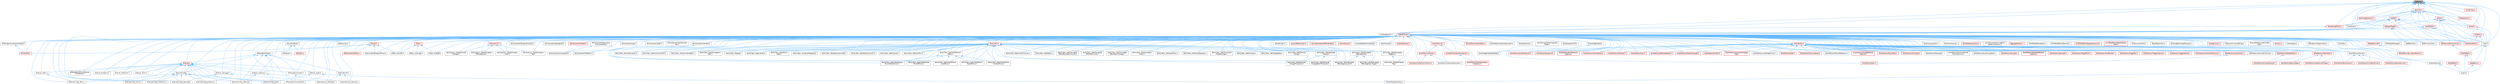 digraph "IntPoint.h"
{
 // INTERACTIVE_SVG=YES
 // LATEX_PDF_SIZE
  bgcolor="transparent";
  edge [fontname=Helvetica,fontsize=10,labelfontname=Helvetica,labelfontsize=10];
  node [fontname=Helvetica,fontsize=10,shape=box,height=0.2,width=0.4];
  Node1 [id="Node000001",label="IntPoint.h",height=0.2,width=0.4,color="gray40", fillcolor="grey60", style="filled", fontcolor="black",tooltip=" "];
  Node1 -> Node2 [id="edge1_Node000001_Node000002",dir="back",color="steelblue1",style="solid",tooltip=" "];
  Node2 [id="Node000002",label="ClearQuad.h",height=0.2,width=0.4,color="grey40", fillcolor="white", style="filled",URL="$dc/d90/ClearQuad_8h.html",tooltip=" "];
  Node1 -> Node3 [id="edge2_Node000001_Node000003",dir="back",color="steelblue1",style="solid",tooltip=" "];
  Node3 [id="Node000003",label="Core.h",height=0.2,width=0.4,color="grey40", fillcolor="white", style="filled",URL="$d6/dd7/Core_8h.html",tooltip=" "];
  Node3 -> Node4 [id="edge3_Node000003_Node000004",dir="back",color="steelblue1",style="solid",tooltip=" "];
  Node4 [id="Node000004",label="CoreUObject.h",height=0.2,width=0.4,color="red", fillcolor="#FFF0F0", style="filled",URL="$d0/ded/CoreUObject_8h.html",tooltip=" "];
  Node4 -> Node5 [id="edge4_Node000004_Node000005",dir="back",color="steelblue1",style="solid",tooltip=" "];
  Node5 [id="Node000005",label="Engine.h",height=0.2,width=0.4,color="grey40", fillcolor="white", style="filled",URL="$d1/d34/Public_2Engine_8h.html",tooltip=" "];
  Node4 -> Node7 [id="edge5_Node000004_Node000007",dir="back",color="steelblue1",style="solid",tooltip=" "];
  Node7 [id="Node000007",label="SlateBasics.h",height=0.2,width=0.4,color="red", fillcolor="#FFF0F0", style="filled",URL="$da/d2f/SlateBasics_8h.html",tooltip=" "];
  Node7 -> Node5 [id="edge6_Node000007_Node000005",dir="back",color="steelblue1",style="solid",tooltip=" "];
  Node3 -> Node5 [id="edge7_Node000003_Node000005",dir="back",color="steelblue1",style="solid",tooltip=" "];
  Node3 -> Node7 [id="edge8_Node000003_Node000007",dir="back",color="steelblue1",style="solid",tooltip=" "];
  Node1 -> Node12 [id="edge9_Node000001_Node000012",dir="back",color="steelblue1",style="solid",tooltip=" "];
  Node12 [id="Node000012",label="CoreMinimal.h",height=0.2,width=0.4,color="red", fillcolor="#FFF0F0", style="filled",URL="$d7/d67/CoreMinimal_8h.html",tooltip=" "];
  Node12 -> Node13 [id="edge10_Node000012_Node000013",dir="back",color="steelblue1",style="solid",tooltip=" "];
  Node13 [id="Node000013",label="AIAsyncTaskBlueprintProxy.h",height=0.2,width=0.4,color="grey40", fillcolor="white", style="filled",URL="$db/d07/AIAsyncTaskBlueprintProxy_8h.html",tooltip=" "];
  Node12 -> Node14 [id="edge11_Node000012_Node000014",dir="back",color="steelblue1",style="solid",tooltip=" "];
  Node14 [id="Node000014",label="AIBlueprintHelperLibrary.h",height=0.2,width=0.4,color="grey40", fillcolor="white", style="filled",URL="$dc/d00/AIBlueprintHelperLibrary_8h.html",tooltip=" "];
  Node12 -> Node15 [id="edge12_Node000012_Node000015",dir="back",color="steelblue1",style="solid",tooltip=" "];
  Node15 [id="Node000015",label="AIConfig.h",height=0.2,width=0.4,color="grey40", fillcolor="white", style="filled",URL="$da/da3/AIConfig_8h.html",tooltip=" "];
  Node12 -> Node16 [id="edge13_Node000012_Node000016",dir="back",color="steelblue1",style="solid",tooltip=" "];
  Node16 [id="Node000016",label="AIController.h",height=0.2,width=0.4,color="red", fillcolor="#FFF0F0", style="filled",URL="$d7/dd8/AIController_8h.html",tooltip=" "];
  Node12 -> Node19 [id="edge14_Node000012_Node000019",dir="back",color="steelblue1",style="solid",tooltip=" "];
  Node19 [id="Node000019",label="AIDataProvider.h",height=0.2,width=0.4,color="red", fillcolor="#FFF0F0", style="filled",URL="$dd/d5b/AIDataProvider_8h.html",tooltip=" "];
  Node19 -> Node20 [id="edge15_Node000019_Node000020",dir="back",color="steelblue1",style="solid",tooltip=" "];
  Node20 [id="Node000020",label="AIDataProvider_QueryParams.h",height=0.2,width=0.4,color="red", fillcolor="#FFF0F0", style="filled",URL="$d3/dd9/AIDataProvider__QueryParams_8h.html",tooltip=" "];
  Node12 -> Node20 [id="edge16_Node000012_Node000020",dir="back",color="steelblue1",style="solid",tooltip=" "];
  Node12 -> Node30 [id="edge17_Node000012_Node000030",dir="back",color="steelblue1",style="solid",tooltip=" "];
  Node30 [id="Node000030",label="AIHotSpotManager.h",height=0.2,width=0.4,color="grey40", fillcolor="white", style="filled",URL="$da/d1d/AIHotSpotManager_8h.html",tooltip=" "];
  Node12 -> Node31 [id="edge18_Node000012_Node000031",dir="back",color="steelblue1",style="solid",tooltip=" "];
  Node31 [id="Node000031",label="AIModule.h",height=0.2,width=0.4,color="grey40", fillcolor="white", style="filled",URL="$d9/df1/AIModule_8h.html",tooltip=" "];
  Node12 -> Node32 [id="edge19_Node000012_Node000032",dir="back",color="steelblue1",style="solid",tooltip=" "];
  Node32 [id="Node000032",label="AIPerceptionComponent.h",height=0.2,width=0.4,color="grey40", fillcolor="white", style="filled",URL="$d6/d0a/AIPerceptionComponent_8h.html",tooltip=" "];
  Node12 -> Node33 [id="edge20_Node000012_Node000033",dir="back",color="steelblue1",style="solid",tooltip=" "];
  Node33 [id="Node000033",label="AIPerceptionListenerInterface.h",height=0.2,width=0.4,color="grey40", fillcolor="white", style="filled",URL="$d4/dd7/AIPerceptionListenerInterface_8h.html",tooltip=" "];
  Node33 -> Node16 [id="edge21_Node000033_Node000016",dir="back",color="steelblue1",style="solid",tooltip=" "];
  Node12 -> Node34 [id="edge22_Node000012_Node000034",dir="back",color="steelblue1",style="solid",tooltip=" "];
  Node34 [id="Node000034",label="AIPerceptionStimuliSource\lComponent.h",height=0.2,width=0.4,color="grey40", fillcolor="white", style="filled",URL="$df/da3/AIPerceptionStimuliSourceComponent_8h.html",tooltip=" "];
  Node12 -> Node35 [id="edge23_Node000012_Node000035",dir="back",color="steelblue1",style="solid",tooltip=" "];
  Node35 [id="Node000035",label="AIPerceptionSystem.h",height=0.2,width=0.4,color="grey40", fillcolor="white", style="filled",URL="$d0/d08/AIPerceptionSystem_8h.html",tooltip=" "];
  Node35 -> Node32 [id="edge24_Node000035_Node000032",dir="back",color="steelblue1",style="solid",tooltip=" "];
  Node12 -> Node36 [id="edge25_Node000012_Node000036",dir="back",color="steelblue1",style="solid",tooltip=" "];
  Node36 [id="Node000036",label="AIPerceptionTypes.h",height=0.2,width=0.4,color="grey40", fillcolor="white", style="filled",URL="$de/d00/AIPerceptionTypes_8h.html",tooltip=" "];
  Node36 -> Node32 [id="edge26_Node000036_Node000032",dir="back",color="steelblue1",style="solid",tooltip=" "];
  Node36 -> Node35 [id="edge27_Node000036_Node000035",dir="back",color="steelblue1",style="solid",tooltip=" "];
  Node36 -> Node37 [id="edge28_Node000036_Node000037",dir="back",color="steelblue1",style="solid",tooltip=" "];
  Node37 [id="Node000037",label="AISense.h",height=0.2,width=0.4,color="red", fillcolor="#FFF0F0", style="filled",URL="$d3/dbd/AISense_8h.html",tooltip=" "];
  Node37 -> Node32 [id="edge29_Node000037_Node000032",dir="back",color="steelblue1",style="solid",tooltip=" "];
  Node37 -> Node34 [id="edge30_Node000037_Node000034",dir="back",color="steelblue1",style="solid",tooltip=" "];
  Node37 -> Node35 [id="edge31_Node000037_Node000035",dir="back",color="steelblue1",style="solid",tooltip=" "];
  Node37 -> Node38 [id="edge32_Node000037_Node000038",dir="back",color="steelblue1",style="solid",tooltip=" "];
  Node38 [id="Node000038",label="AISenseConfig.h",height=0.2,width=0.4,color="grey40", fillcolor="white", style="filled",URL="$d4/d73/AISenseConfig_8h.html",tooltip=" "];
  Node38 -> Node39 [id="edge33_Node000038_Node000039",dir="back",color="steelblue1",style="solid",tooltip=" "];
  Node39 [id="Node000039",label="AISenseConfig_Blueprint.h",height=0.2,width=0.4,color="grey40", fillcolor="white", style="filled",URL="$d7/ddf/AISenseConfig__Blueprint_8h.html",tooltip=" "];
  Node38 -> Node40 [id="edge34_Node000038_Node000040",dir="back",color="steelblue1",style="solid",tooltip=" "];
  Node40 [id="Node000040",label="AISenseConfig_Damage.h",height=0.2,width=0.4,color="grey40", fillcolor="white", style="filled",URL="$d4/d13/AISenseConfig__Damage_8h.html",tooltip=" "];
  Node38 -> Node41 [id="edge35_Node000038_Node000041",dir="back",color="steelblue1",style="solid",tooltip=" "];
  Node41 [id="Node000041",label="AISenseConfig_Hearing.h",height=0.2,width=0.4,color="grey40", fillcolor="white", style="filled",URL="$df/d81/AISenseConfig__Hearing_8h.html",tooltip=" "];
  Node38 -> Node42 [id="edge36_Node000038_Node000042",dir="back",color="steelblue1",style="solid",tooltip=" "];
  Node42 [id="Node000042",label="AISenseConfig_Prediction.h",height=0.2,width=0.4,color="grey40", fillcolor="white", style="filled",URL="$d2/d6e/AISenseConfig__Prediction_8h.html",tooltip=" "];
  Node38 -> Node43 [id="edge37_Node000038_Node000043",dir="back",color="steelblue1",style="solid",tooltip=" "];
  Node43 [id="Node000043",label="AISenseConfig_Sight.h",height=0.2,width=0.4,color="grey40", fillcolor="white", style="filled",URL="$d7/d17/AISenseConfig__Sight_8h.html",tooltip=" "];
  Node38 -> Node44 [id="edge38_Node000038_Node000044",dir="back",color="steelblue1",style="solid",tooltip=" "];
  Node44 [id="Node000044",label="AISenseConfig_Team.h",height=0.2,width=0.4,color="grey40", fillcolor="white", style="filled",URL="$dc/daf/AISenseConfig__Team_8h.html",tooltip=" "];
  Node38 -> Node45 [id="edge39_Node000038_Node000045",dir="back",color="steelblue1",style="solid",tooltip=" "];
  Node45 [id="Node000045",label="AISenseConfig_Touch.h",height=0.2,width=0.4,color="grey40", fillcolor="white", style="filled",URL="$df/d3a/AISenseConfig__Touch_8h.html",tooltip=" "];
  Node37 -> Node39 [id="edge40_Node000037_Node000039",dir="back",color="steelblue1",style="solid",tooltip=" "];
  Node37 -> Node40 [id="edge41_Node000037_Node000040",dir="back",color="steelblue1",style="solid",tooltip=" "];
  Node37 -> Node41 [id="edge42_Node000037_Node000041",dir="back",color="steelblue1",style="solid",tooltip=" "];
  Node37 -> Node42 [id="edge43_Node000037_Node000042",dir="back",color="steelblue1",style="solid",tooltip=" "];
  Node37 -> Node43 [id="edge44_Node000037_Node000043",dir="back",color="steelblue1",style="solid",tooltip=" "];
  Node37 -> Node44 [id="edge45_Node000037_Node000044",dir="back",color="steelblue1",style="solid",tooltip=" "];
  Node37 -> Node45 [id="edge46_Node000037_Node000045",dir="back",color="steelblue1",style="solid",tooltip=" "];
  Node37 -> Node46 [id="edge47_Node000037_Node000046",dir="back",color="steelblue1",style="solid",tooltip=" "];
  Node46 [id="Node000046",label="AISense_Blueprint.h",height=0.2,width=0.4,color="grey40", fillcolor="white", style="filled",URL="$d6/d30/AISense__Blueprint_8h.html",tooltip=" "];
  Node37 -> Node47 [id="edge48_Node000037_Node000047",dir="back",color="steelblue1",style="solid",tooltip=" "];
  Node47 [id="Node000047",label="AISense_Damage.h",height=0.2,width=0.4,color="grey40", fillcolor="white", style="filled",URL="$dd/d37/AISense__Damage_8h.html",tooltip=" "];
  Node47 -> Node40 [id="edge49_Node000047_Node000040",dir="back",color="steelblue1",style="solid",tooltip=" "];
  Node47 -> Node48 [id="edge50_Node000047_Node000048",dir="back",color="steelblue1",style="solid",tooltip=" "];
  Node48 [id="Node000048",label="AISenseEvent_Damage.h",height=0.2,width=0.4,color="grey40", fillcolor="white", style="filled",URL="$db/d23/AISenseEvent__Damage_8h.html",tooltip=" "];
  Node37 -> Node49 [id="edge51_Node000037_Node000049",dir="back",color="steelblue1",style="solid",tooltip=" "];
  Node49 [id="Node000049",label="AISense_Hearing.h",height=0.2,width=0.4,color="grey40", fillcolor="white", style="filled",URL="$dc/d03/AISense__Hearing_8h.html",tooltip=" "];
  Node49 -> Node41 [id="edge52_Node000049_Node000041",dir="back",color="steelblue1",style="solid",tooltip=" "];
  Node49 -> Node50 [id="edge53_Node000049_Node000050",dir="back",color="steelblue1",style="solid",tooltip=" "];
  Node50 [id="Node000050",label="AISenseEvent_Hearing.h",height=0.2,width=0.4,color="grey40", fillcolor="white", style="filled",URL="$df/d3a/AISenseEvent__Hearing_8h.html",tooltip=" "];
  Node37 -> Node51 [id="edge54_Node000037_Node000051",dir="back",color="steelblue1",style="solid",tooltip=" "];
  Node51 [id="Node000051",label="AISense_Prediction.h",height=0.2,width=0.4,color="grey40", fillcolor="white", style="filled",URL="$d4/de0/AISense__Prediction_8h.html",tooltip=" "];
  Node37 -> Node52 [id="edge55_Node000037_Node000052",dir="back",color="steelblue1",style="solid",tooltip=" "];
  Node52 [id="Node000052",label="AISense_Sight.h",height=0.2,width=0.4,color="grey40", fillcolor="white", style="filled",URL="$d7/d6f/AISense__Sight_8h.html",tooltip=" "];
  Node52 -> Node43 [id="edge56_Node000052_Node000043",dir="back",color="steelblue1",style="solid",tooltip=" "];
  Node52 -> Node53 [id="edge57_Node000052_Node000053",dir="back",color="steelblue1",style="solid",tooltip=" "];
  Node53 [id="Node000053",label="AISightTargetInterface.h",height=0.2,width=0.4,color="grey40", fillcolor="white", style="filled",URL="$d0/dd7/AISightTargetInterface_8h.html",tooltip=" "];
  Node37 -> Node54 [id="edge58_Node000037_Node000054",dir="back",color="steelblue1",style="solid",tooltip=" "];
  Node54 [id="Node000054",label="AISense_Team.h",height=0.2,width=0.4,color="grey40", fillcolor="white", style="filled",URL="$d7/d7a/AISense__Team_8h.html",tooltip=" "];
  Node54 -> Node44 [id="edge59_Node000054_Node000044",dir="back",color="steelblue1",style="solid",tooltip=" "];
  Node37 -> Node55 [id="edge60_Node000037_Node000055",dir="back",color="steelblue1",style="solid",tooltip=" "];
  Node55 [id="Node000055",label="AISense_Touch.h",height=0.2,width=0.4,color="grey40", fillcolor="white", style="filled",URL="$d6/db4/AISense__Touch_8h.html",tooltip=" "];
  Node36 -> Node38 [id="edge61_Node000036_Node000038",dir="back",color="steelblue1",style="solid",tooltip=" "];
  Node36 -> Node41 [id="edge62_Node000036_Node000041",dir="back",color="steelblue1",style="solid",tooltip=" "];
  Node36 -> Node43 [id="edge63_Node000036_Node000043",dir="back",color="steelblue1",style="solid",tooltip=" "];
  Node36 -> Node56 [id="edge64_Node000036_Node000056",dir="back",color="steelblue1",style="solid",tooltip=" "];
  Node56 [id="Node000056",label="AISenseEvent.h",height=0.2,width=0.4,color="grey40", fillcolor="white", style="filled",URL="$de/d44/AISenseEvent_8h.html",tooltip=" "];
  Node56 -> Node48 [id="edge65_Node000056_Node000048",dir="back",color="steelblue1",style="solid",tooltip=" "];
  Node56 -> Node50 [id="edge66_Node000056_Node000050",dir="back",color="steelblue1",style="solid",tooltip=" "];
  Node12 -> Node57 [id="edge67_Node000012_Node000057",dir="back",color="steelblue1",style="solid",tooltip=" "];
  Node57 [id="Node000057",label="AIResourceInterface.h",height=0.2,width=0.4,color="red", fillcolor="#FFF0F0", style="filled",URL="$dd/d0d/AIResourceInterface_8h.html",tooltip=" "];
  Node12 -> Node114 [id="edge68_Node000012_Node000114",dir="back",color="steelblue1",style="solid",tooltip=" "];
  Node114 [id="Node000114",label="AIResources.h",height=0.2,width=0.4,color="grey40", fillcolor="white", style="filled",URL="$d9/db0/AIResources_8h.html",tooltip=" "];
  Node12 -> Node37 [id="edge69_Node000012_Node000037",dir="back",color="steelblue1",style="solid",tooltip=" "];
  Node12 -> Node38 [id="edge70_Node000012_Node000038",dir="back",color="steelblue1",style="solid",tooltip=" "];
  Node12 -> Node39 [id="edge71_Node000012_Node000039",dir="back",color="steelblue1",style="solid",tooltip=" "];
  Node12 -> Node40 [id="edge72_Node000012_Node000040",dir="back",color="steelblue1",style="solid",tooltip=" "];
  Node12 -> Node41 [id="edge73_Node000012_Node000041",dir="back",color="steelblue1",style="solid",tooltip=" "];
  Node12 -> Node42 [id="edge74_Node000012_Node000042",dir="back",color="steelblue1",style="solid",tooltip=" "];
  Node12 -> Node43 [id="edge75_Node000012_Node000043",dir="back",color="steelblue1",style="solid",tooltip=" "];
  Node12 -> Node44 [id="edge76_Node000012_Node000044",dir="back",color="steelblue1",style="solid",tooltip=" "];
  Node12 -> Node45 [id="edge77_Node000012_Node000045",dir="back",color="steelblue1",style="solid",tooltip=" "];
  Node12 -> Node56 [id="edge78_Node000012_Node000056",dir="back",color="steelblue1",style="solid",tooltip=" "];
  Node12 -> Node48 [id="edge79_Node000012_Node000048",dir="back",color="steelblue1",style="solid",tooltip=" "];
  Node12 -> Node50 [id="edge80_Node000012_Node000050",dir="back",color="steelblue1",style="solid",tooltip=" "];
  Node12 -> Node46 [id="edge81_Node000012_Node000046",dir="back",color="steelblue1",style="solid",tooltip=" "];
  Node12 -> Node47 [id="edge82_Node000012_Node000047",dir="back",color="steelblue1",style="solid",tooltip=" "];
  Node12 -> Node49 [id="edge83_Node000012_Node000049",dir="back",color="steelblue1",style="solid",tooltip=" "];
  Node12 -> Node51 [id="edge84_Node000012_Node000051",dir="back",color="steelblue1",style="solid",tooltip=" "];
  Node12 -> Node52 [id="edge85_Node000012_Node000052",dir="back",color="steelblue1",style="solid",tooltip=" "];
  Node12 -> Node54 [id="edge86_Node000012_Node000054",dir="back",color="steelblue1",style="solid",tooltip=" "];
  Node12 -> Node55 [id="edge87_Node000012_Node000055",dir="back",color="steelblue1",style="solid",tooltip=" "];
  Node12 -> Node53 [id="edge88_Node000012_Node000053",dir="back",color="steelblue1",style="solid",tooltip=" "];
  Node12 -> Node115 [id="edge89_Node000012_Node000115",dir="back",color="steelblue1",style="solid",tooltip=" "];
  Node115 [id="Node000115",label="AISystem.h",height=0.2,width=0.4,color="red", fillcolor="#FFF0F0", style="filled",URL="$d0/d71/AISystem_8h.html",tooltip=" "];
  Node12 -> Node120 [id="edge90_Node000012_Node000120",dir="back",color="steelblue1",style="solid",tooltip=" "];
  Node120 [id="Node000120",label="AISystemBase.h",height=0.2,width=0.4,color="grey40", fillcolor="white", style="filled",URL="$d5/d44/AISystemBase_8h.html",tooltip=" "];
  Node120 -> Node31 [id="edge91_Node000120_Node000031",dir="back",color="steelblue1",style="solid",tooltip=" "];
  Node120 -> Node115 [id="edge92_Node000120_Node000115",dir="back",color="steelblue1",style="solid",tooltip=" "];
  Node12 -> Node121 [id="edge93_Node000012_Node000121",dir="back",color="steelblue1",style="solid",tooltip=" "];
  Node121 [id="Node000121",label="AITask.h",height=0.2,width=0.4,color="red", fillcolor="#FFF0F0", style="filled",URL="$d6/de2/AITask_8h.html",tooltip=" "];
  Node121 -> Node122 [id="edge94_Node000121_Node000122",dir="back",color="steelblue1",style="solid",tooltip=" "];
  Node122 [id="Node000122",label="AITask_LockLogic.h",height=0.2,width=0.4,color="grey40", fillcolor="white", style="filled",URL="$d8/d28/AITask__LockLogic_8h.html",tooltip=" "];
  Node121 -> Node111 [id="edge95_Node000121_Node000111",dir="back",color="steelblue1",style="solid",tooltip=" "];
  Node111 [id="Node000111",label="AITask_MoveTo.h",height=0.2,width=0.4,color="grey40", fillcolor="white", style="filled",URL="$d4/dc4/AITask__MoveTo_8h.html",tooltip=" "];
  Node121 -> Node123 [id="edge96_Node000121_Node000123",dir="back",color="steelblue1",style="solid",tooltip=" "];
  Node123 [id="Node000123",label="AITask_RunEQS.h",height=0.2,width=0.4,color="grey40", fillcolor="white", style="filled",URL="$d9/d9f/AITask__RunEQS_8h.html",tooltip=" "];
  Node12 -> Node122 [id="edge97_Node000012_Node000122",dir="back",color="steelblue1",style="solid",tooltip=" "];
  Node12 -> Node111 [id="edge98_Node000012_Node000111",dir="back",color="steelblue1",style="solid",tooltip=" "];
  Node12 -> Node123 [id="edge99_Node000012_Node000123",dir="back",color="steelblue1",style="solid",tooltip=" "];
  Node12 -> Node124 [id="edge100_Node000012_Node000124",dir="back",color="steelblue1",style="solid",tooltip=" "];
  Node124 [id="Node000124",label="AITypes.h",height=0.2,width=0.4,color="red", fillcolor="#FFF0F0", style="filled",URL="$dd/d64/AITypes_8h.html",tooltip=" "];
  Node124 -> Node13 [id="edge101_Node000124_Node000013",dir="back",color="steelblue1",style="solid",tooltip=" "];
  Node124 -> Node16 [id="edge102_Node000124_Node000016",dir="back",color="steelblue1",style="solid",tooltip=" "];
  Node124 -> Node36 [id="edge103_Node000124_Node000036",dir="back",color="steelblue1",style="solid",tooltip=" "];
  Node124 -> Node57 [id="edge104_Node000124_Node000057",dir="back",color="steelblue1",style="solid",tooltip=" "];
  Node124 -> Node111 [id="edge105_Node000124_Node000111",dir="back",color="steelblue1",style="solid",tooltip=" "];
  Node12 -> Node129 [id="edge106_Node000012_Node000129",dir="back",color="steelblue1",style="solid",tooltip=" "];
  Node129 [id="Node000129",label="AbilityAsync.h",height=0.2,width=0.4,color="red", fillcolor="#FFF0F0", style="filled",URL="$d8/dce/AbilityAsync_8h.html",tooltip=" "];
  Node129 -> Node130 [id="edge107_Node000129_Node000130",dir="back",color="steelblue1",style="solid",tooltip=" "];
  Node130 [id="Node000130",label="AbilityAsync_WaitAttribute\lChanged.h",height=0.2,width=0.4,color="grey40", fillcolor="white", style="filled",URL="$d8/d81/AbilityAsync__WaitAttributeChanged_8h.html",tooltip=" "];
  Node129 -> Node131 [id="edge108_Node000129_Node000131",dir="back",color="steelblue1",style="solid",tooltip=" "];
  Node131 [id="Node000131",label="AbilityAsync_WaitGameplay\lEffectApplied.h",height=0.2,width=0.4,color="grey40", fillcolor="white", style="filled",URL="$dd/d1a/AbilityAsync__WaitGameplayEffectApplied_8h.html",tooltip=" "];
  Node129 -> Node132 [id="edge109_Node000129_Node000132",dir="back",color="steelblue1",style="solid",tooltip=" "];
  Node132 [id="Node000132",label="AbilityAsync_WaitGameplay\lEvent.h",height=0.2,width=0.4,color="grey40", fillcolor="white", style="filled",URL="$d4/d2d/AbilityAsync__WaitGameplayEvent_8h.html",tooltip=" "];
  Node129 -> Node133 [id="edge110_Node000129_Node000133",dir="back",color="steelblue1",style="solid",tooltip=" "];
  Node133 [id="Node000133",label="AbilityAsync_WaitGameplay\lTag.h",height=0.2,width=0.4,color="grey40", fillcolor="white", style="filled",URL="$d8/dc5/AbilityAsync__WaitGameplayTag_8h.html",tooltip=" "];
  Node12 -> Node130 [id="edge111_Node000012_Node000130",dir="back",color="steelblue1",style="solid",tooltip=" "];
  Node12 -> Node131 [id="edge112_Node000012_Node000131",dir="back",color="steelblue1",style="solid",tooltip=" "];
  Node12 -> Node132 [id="edge113_Node000012_Node000132",dir="back",color="steelblue1",style="solid",tooltip=" "];
  Node12 -> Node133 [id="edge114_Node000012_Node000133",dir="back",color="steelblue1",style="solid",tooltip=" "];
  Node12 -> Node136 [id="edge115_Node000012_Node000136",dir="back",color="steelblue1",style="solid",tooltip=" "];
  Node136 [id="Node000136",label="AbilitySystemBlueprintLibrary.h",height=0.2,width=0.4,color="grey40", fillcolor="white", style="filled",URL="$d5/dd6/AbilitySystemBlueprintLibrary_8h.html",tooltip=" "];
  Node12 -> Node137 [id="edge116_Node000012_Node000137",dir="back",color="steelblue1",style="solid",tooltip=" "];
  Node137 [id="Node000137",label="AbilitySystemComponent.h",height=0.2,width=0.4,color="grey40", fillcolor="white", style="filled",URL="$d0/da3/AbilitySystemComponent_8h.html",tooltip=" "];
  Node12 -> Node138 [id="edge117_Node000012_Node000138",dir="back",color="steelblue1",style="solid",tooltip=" "];
  Node138 [id="Node000138",label="AbilitySystemDebugHUD.h",height=0.2,width=0.4,color="grey40", fillcolor="white", style="filled",URL="$dc/d84/AbilitySystemDebugHUD_8h.html",tooltip=" "];
  Node12 -> Node139 [id="edge118_Node000012_Node000139",dir="back",color="steelblue1",style="solid",tooltip=" "];
  Node139 [id="Node000139",label="AbilitySystemGlobals.h",height=0.2,width=0.4,color="red", fillcolor="#FFF0F0", style="filled",URL="$dc/d82/AbilitySystemGlobals_8h.html",tooltip=" "];
  Node12 -> Node141 [id="edge119_Node000012_Node000141",dir="back",color="steelblue1",style="solid",tooltip=" "];
  Node141 [id="Node000141",label="AbilitySystemInterface.h",height=0.2,width=0.4,color="grey40", fillcolor="white", style="filled",URL="$d8/d76/AbilitySystemInterface_8h.html",tooltip=" "];
  Node141 -> Node142 [id="edge120_Node000141_Node000142",dir="back",color="steelblue1",style="solid",tooltip=" "];
  Node142 [id="Node000142",label="AbilitySystemTestPawn.h",height=0.2,width=0.4,color="grey40", fillcolor="white", style="filled",URL="$d9/d5f/AbilitySystemTestPawn_8h.html",tooltip=" "];
  Node12 -> Node143 [id="edge121_Node000012_Node000143",dir="back",color="steelblue1",style="solid",tooltip=" "];
  Node143 [id="Node000143",label="AbilitySystemLog.h",height=0.2,width=0.4,color="grey40", fillcolor="white", style="filled",URL="$d9/d0f/AbilitySystemLog_8h.html",tooltip=" "];
  Node12 -> Node144 [id="edge122_Node000012_Node000144",dir="back",color="steelblue1",style="solid",tooltip=" "];
  Node144 [id="Node000144",label="AbilitySystemReplication\lProxyInterface.h",height=0.2,width=0.4,color="grey40", fillcolor="white", style="filled",URL="$d9/d17/AbilitySystemReplicationProxyInterface_8h.html",tooltip=" "];
  Node144 -> Node137 [id="edge123_Node000144_Node000137",dir="back",color="steelblue1",style="solid",tooltip=" "];
  Node12 -> Node145 [id="edge124_Node000012_Node000145",dir="back",color="steelblue1",style="solid",tooltip=" "];
  Node145 [id="Node000145",label="AbilitySystemStats.h",height=0.2,width=0.4,color="grey40", fillcolor="white", style="filled",URL="$d2/d42/AbilitySystemStats_8h.html",tooltip=" "];
  Node12 -> Node146 [id="edge125_Node000012_Node000146",dir="back",color="steelblue1",style="solid",tooltip=" "];
  Node146 [id="Node000146",label="AbilitySystemTestAttribute\lSet.h",height=0.2,width=0.4,color="grey40", fillcolor="white", style="filled",URL="$df/d1f/AbilitySystemTestAttributeSet_8h.html",tooltip=" "];
  Node12 -> Node142 [id="edge126_Node000012_Node000142",dir="back",color="steelblue1",style="solid",tooltip=" "];
  Node12 -> Node147 [id="edge127_Node000012_Node000147",dir="back",color="steelblue1",style="solid",tooltip=" "];
  Node147 [id="Node000147",label="AbilityTask.h",height=0.2,width=0.4,color="red", fillcolor="#FFF0F0", style="filled",URL="$d2/d8e/AbilityTask_8h.html",tooltip=" "];
  Node147 -> Node148 [id="edge128_Node000147_Node000148",dir="back",color="steelblue1",style="solid",tooltip=" "];
  Node148 [id="Node000148",label="AbilityTask_ApplyRootMotion\lConstantForce.h",height=0.2,width=0.4,color="grey40", fillcolor="white", style="filled",URL="$d0/de8/AbilityTask__ApplyRootMotionConstantForce_8h.html",tooltip=" "];
  Node147 -> Node149 [id="edge129_Node000147_Node000149",dir="back",color="steelblue1",style="solid",tooltip=" "];
  Node149 [id="Node000149",label="AbilityTask_ApplyRootMotion\lJumpForce.h",height=0.2,width=0.4,color="grey40", fillcolor="white", style="filled",URL="$d7/db6/AbilityTask__ApplyRootMotionJumpForce_8h.html",tooltip=" "];
  Node147 -> Node150 [id="edge130_Node000147_Node000150",dir="back",color="steelblue1",style="solid",tooltip=" "];
  Node150 [id="Node000150",label="AbilityTask_ApplyRootMotion\lMoveToActorForce.h",height=0.2,width=0.4,color="grey40", fillcolor="white", style="filled",URL="$d5/de3/AbilityTask__ApplyRootMotionMoveToActorForce_8h.html",tooltip=" "];
  Node147 -> Node151 [id="edge131_Node000147_Node000151",dir="back",color="steelblue1",style="solid",tooltip=" "];
  Node151 [id="Node000151",label="AbilityTask_ApplyRootMotion\lMoveToForce.h",height=0.2,width=0.4,color="grey40", fillcolor="white", style="filled",URL="$d3/dc3/AbilityTask__ApplyRootMotionMoveToForce_8h.html",tooltip=" "];
  Node147 -> Node152 [id="edge132_Node000147_Node000152",dir="back",color="steelblue1",style="solid",tooltip=" "];
  Node152 [id="Node000152",label="AbilityTask_ApplyRootMotion\lRadialForce.h",height=0.2,width=0.4,color="grey40", fillcolor="white", style="filled",URL="$da/d06/AbilityTask__ApplyRootMotionRadialForce_8h.html",tooltip=" "];
  Node147 -> Node153 [id="edge133_Node000147_Node000153",dir="back",color="steelblue1",style="solid",tooltip=" "];
  Node153 [id="Node000153",label="AbilityTask_ApplyRootMotion\l_Base.h",height=0.2,width=0.4,color="grey40", fillcolor="white", style="filled",URL="$d8/d7d/AbilityTask__ApplyRootMotion__Base_8h.html",tooltip=" "];
  Node153 -> Node148 [id="edge134_Node000153_Node000148",dir="back",color="steelblue1",style="solid",tooltip=" "];
  Node153 -> Node149 [id="edge135_Node000153_Node000149",dir="back",color="steelblue1",style="solid",tooltip=" "];
  Node153 -> Node150 [id="edge136_Node000153_Node000150",dir="back",color="steelblue1",style="solid",tooltip=" "];
  Node153 -> Node151 [id="edge137_Node000153_Node000151",dir="back",color="steelblue1",style="solid",tooltip=" "];
  Node153 -> Node152 [id="edge138_Node000153_Node000152",dir="back",color="steelblue1",style="solid",tooltip=" "];
  Node147 -> Node154 [id="edge139_Node000147_Node000154",dir="back",color="steelblue1",style="solid",tooltip=" "];
  Node154 [id="Node000154",label="AbilityTask_MoveToLocation.h",height=0.2,width=0.4,color="grey40", fillcolor="white", style="filled",URL="$da/d8d/AbilityTask__MoveToLocation_8h.html",tooltip=" "];
  Node147 -> Node155 [id="edge140_Node000147_Node000155",dir="back",color="steelblue1",style="solid",tooltip=" "];
  Node155 [id="Node000155",label="AbilityTask_NetworkSyncPoint.h",height=0.2,width=0.4,color="grey40", fillcolor="white", style="filled",URL="$dc/d62/AbilityTask__NetworkSyncPoint_8h.html",tooltip=" "];
  Node147 -> Node156 [id="edge141_Node000147_Node000156",dir="back",color="steelblue1",style="solid",tooltip=" "];
  Node156 [id="Node000156",label="AbilityTask_PlayAnimAndWait.h",height=0.2,width=0.4,color="grey40", fillcolor="white", style="filled",URL="$d4/d50/AbilityTask__PlayAnimAndWait_8h.html",tooltip=" "];
  Node147 -> Node157 [id="edge142_Node000147_Node000157",dir="back",color="steelblue1",style="solid",tooltip=" "];
  Node157 [id="Node000157",label="AbilityTask_PlayMontageAnd\lWait.h",height=0.2,width=0.4,color="grey40", fillcolor="white", style="filled",URL="$de/d05/AbilityTask__PlayMontageAndWait_8h.html",tooltip=" "];
  Node147 -> Node158 [id="edge143_Node000147_Node000158",dir="back",color="steelblue1",style="solid",tooltip=" "];
  Node158 [id="Node000158",label="AbilityTask_Repeat.h",height=0.2,width=0.4,color="grey40", fillcolor="white", style="filled",URL="$da/d7d/AbilityTask__Repeat_8h.html",tooltip=" "];
  Node147 -> Node159 [id="edge144_Node000147_Node000159",dir="back",color="steelblue1",style="solid",tooltip=" "];
  Node159 [id="Node000159",label="AbilityTask_SpawnActor.h",height=0.2,width=0.4,color="grey40", fillcolor="white", style="filled",URL="$dc/d97/AbilityTask__SpawnActor_8h.html",tooltip=" "];
  Node147 -> Node160 [id="edge145_Node000147_Node000160",dir="back",color="steelblue1",style="solid",tooltip=" "];
  Node160 [id="Node000160",label="AbilityTask_StartAbility\lState.h",height=0.2,width=0.4,color="grey40", fillcolor="white", style="filled",URL="$db/d91/AbilityTask__StartAbilityState_8h.html",tooltip=" "];
  Node147 -> Node161 [id="edge146_Node000147_Node000161",dir="back",color="steelblue1",style="solid",tooltip=" "];
  Node161 [id="Node000161",label="AbilityTask_VisualizeTargeting.h",height=0.2,width=0.4,color="grey40", fillcolor="white", style="filled",URL="$df/dbd/AbilityTask__VisualizeTargeting_8h.html",tooltip=" "];
  Node147 -> Node162 [id="edge147_Node000147_Node000162",dir="back",color="steelblue1",style="solid",tooltip=" "];
  Node162 [id="Node000162",label="AbilityTask_WaitAbilityActivate.h",height=0.2,width=0.4,color="grey40", fillcolor="white", style="filled",URL="$db/da3/AbilityTask__WaitAbilityActivate_8h.html",tooltip=" "];
  Node147 -> Node163 [id="edge148_Node000147_Node000163",dir="back",color="steelblue1",style="solid",tooltip=" "];
  Node163 [id="Node000163",label="AbilityTask_WaitAbilityCommit.h",height=0.2,width=0.4,color="grey40", fillcolor="white", style="filled",URL="$de/de8/AbilityTask__WaitAbilityCommit_8h.html",tooltip=" "];
  Node147 -> Node164 [id="edge149_Node000147_Node000164",dir="back",color="steelblue1",style="solid",tooltip=" "];
  Node164 [id="Node000164",label="AbilityTask_WaitAttribute\lChange.h",height=0.2,width=0.4,color="grey40", fillcolor="white", style="filled",URL="$dd/d60/AbilityTask__WaitAttributeChange_8h.html",tooltip=" "];
  Node164 -> Node165 [id="edge150_Node000164_Node000165",dir="back",color="steelblue1",style="solid",tooltip=" "];
  Node165 [id="Node000165",label="AbilityTask_WaitAttribute\lChangeRatioThreshold.h",height=0.2,width=0.4,color="grey40", fillcolor="white", style="filled",URL="$de/d5e/AbilityTask__WaitAttributeChangeRatioThreshold_8h.html",tooltip=" "];
  Node164 -> Node166 [id="edge151_Node000164_Node000166",dir="back",color="steelblue1",style="solid",tooltip=" "];
  Node166 [id="Node000166",label="AbilityTask_WaitAttribute\lChangeThreshold.h",height=0.2,width=0.4,color="grey40", fillcolor="white", style="filled",URL="$db/d3e/AbilityTask__WaitAttributeChangeThreshold_8h.html",tooltip=" "];
  Node147 -> Node165 [id="edge152_Node000147_Node000165",dir="back",color="steelblue1",style="solid",tooltip=" "];
  Node147 -> Node166 [id="edge153_Node000147_Node000166",dir="back",color="steelblue1",style="solid",tooltip=" "];
  Node147 -> Node167 [id="edge154_Node000147_Node000167",dir="back",color="steelblue1",style="solid",tooltip=" "];
  Node167 [id="Node000167",label="AbilityTask_WaitCancel.h",height=0.2,width=0.4,color="grey40", fillcolor="white", style="filled",URL="$dc/d16/AbilityTask__WaitCancel_8h.html",tooltip=" "];
  Node147 -> Node168 [id="edge155_Node000147_Node000168",dir="back",color="steelblue1",style="solid",tooltip=" "];
  Node168 [id="Node000168",label="AbilityTask_WaitConfirm.h",height=0.2,width=0.4,color="grey40", fillcolor="white", style="filled",URL="$d3/d4f/AbilityTask__WaitConfirm_8h.html",tooltip=" "];
  Node147 -> Node169 [id="edge156_Node000147_Node000169",dir="back",color="steelblue1",style="solid",tooltip=" "];
  Node169 [id="Node000169",label="AbilityTask_WaitConfirmCancel.h",height=0.2,width=0.4,color="grey40", fillcolor="white", style="filled",URL="$de/d88/AbilityTask__WaitConfirmCancel_8h.html",tooltip=" "];
  Node147 -> Node170 [id="edge157_Node000147_Node000170",dir="back",color="steelblue1",style="solid",tooltip=" "];
  Node170 [id="Node000170",label="AbilityTask_WaitDelay.h",height=0.2,width=0.4,color="grey40", fillcolor="white", style="filled",URL="$dc/d63/AbilityTask__WaitDelay_8h.html",tooltip=" "];
  Node147 -> Node171 [id="edge158_Node000147_Node000171",dir="back",color="steelblue1",style="solid",tooltip=" "];
  Node171 [id="Node000171",label="AbilityTask_WaitGameplay\lEffectApplied.h",height=0.2,width=0.4,color="grey40", fillcolor="white", style="filled",URL="$d8/dfe/AbilityTask__WaitGameplayEffectApplied_8h.html",tooltip=" "];
  Node171 -> Node172 [id="edge159_Node000171_Node000172",dir="back",color="steelblue1",style="solid",tooltip=" "];
  Node172 [id="Node000172",label="AbilityTask_WaitGameplay\lEffectApplied_Self.h",height=0.2,width=0.4,color="grey40", fillcolor="white", style="filled",URL="$d0/d01/AbilityTask__WaitGameplayEffectApplied__Self_8h.html",tooltip=" "];
  Node171 -> Node173 [id="edge160_Node000171_Node000173",dir="back",color="steelblue1",style="solid",tooltip=" "];
  Node173 [id="Node000173",label="AbilityTask_WaitGameplay\lEffectApplied_Target.h",height=0.2,width=0.4,color="grey40", fillcolor="white", style="filled",URL="$db/dc4/AbilityTask__WaitGameplayEffectApplied__Target_8h.html",tooltip=" "];
  Node147 -> Node174 [id="edge161_Node000147_Node000174",dir="back",color="steelblue1",style="solid",tooltip=" "];
  Node174 [id="Node000174",label="AbilityTask_WaitGameplay\lEffectBlockedImmunity.h",height=0.2,width=0.4,color="grey40", fillcolor="white", style="filled",URL="$d4/d24/AbilityTask__WaitGameplayEffectBlockedImmunity_8h.html",tooltip=" "];
  Node147 -> Node175 [id="edge162_Node000147_Node000175",dir="back",color="steelblue1",style="solid",tooltip=" "];
  Node175 [id="Node000175",label="AbilityTask_WaitGameplay\lEffectRemoved.h",height=0.2,width=0.4,color="grey40", fillcolor="white", style="filled",URL="$d1/da9/AbilityTask__WaitGameplayEffectRemoved_8h.html",tooltip=" "];
  Node147 -> Node176 [id="edge163_Node000147_Node000176",dir="back",color="steelblue1",style="solid",tooltip=" "];
  Node176 [id="Node000176",label="AbilityTask_WaitGameplay\lEffectStackChange.h",height=0.2,width=0.4,color="grey40", fillcolor="white", style="filled",URL="$de/db3/AbilityTask__WaitGameplayEffectStackChange_8h.html",tooltip=" "];
  Node147 -> Node177 [id="edge164_Node000147_Node000177",dir="back",color="steelblue1",style="solid",tooltip=" "];
  Node177 [id="Node000177",label="AbilityTask_WaitGameplay\lEvent.h",height=0.2,width=0.4,color="grey40", fillcolor="white", style="filled",URL="$dc/db8/AbilityTask__WaitGameplayEvent_8h.html",tooltip=" "];
  Node147 -> Node178 [id="edge165_Node000147_Node000178",dir="back",color="steelblue1",style="solid",tooltip=" "];
  Node178 [id="Node000178",label="AbilityTask_WaitGameplay\lTagBase.h",height=0.2,width=0.4,color="grey40", fillcolor="white", style="filled",URL="$d8/dd0/AbilityTask__WaitGameplayTagBase_8h.html",tooltip=" "];
  Node178 -> Node179 [id="edge166_Node000178_Node000179",dir="back",color="steelblue1",style="solid",tooltip=" "];
  Node179 [id="Node000179",label="AbilityTask_WaitGameplay\lTag.h",height=0.2,width=0.4,color="grey40", fillcolor="white", style="filled",URL="$d3/d4f/AbilityTask__WaitGameplayTag_8h.html",tooltip=" "];
  Node147 -> Node182 [id="edge167_Node000147_Node000182",dir="back",color="steelblue1",style="solid",tooltip=" "];
  Node182 [id="Node000182",label="AbilityTask_WaitInputPress.h",height=0.2,width=0.4,color="grey40", fillcolor="white", style="filled",URL="$d6/d00/AbilityTask__WaitInputPress_8h.html",tooltip=" "];
  Node147 -> Node183 [id="edge168_Node000147_Node000183",dir="back",color="steelblue1",style="solid",tooltip=" "];
  Node183 [id="Node000183",label="AbilityTask_WaitInputRelease.h",height=0.2,width=0.4,color="grey40", fillcolor="white", style="filled",URL="$d1/d89/AbilityTask__WaitInputRelease_8h.html",tooltip=" "];
  Node147 -> Node184 [id="edge169_Node000147_Node000184",dir="back",color="steelblue1",style="solid",tooltip=" "];
  Node184 [id="Node000184",label="AbilityTask_WaitMovement\lModeChange.h",height=0.2,width=0.4,color="grey40", fillcolor="white", style="filled",URL="$d9/df7/AbilityTask__WaitMovementModeChange_8h.html",tooltip=" "];
  Node147 -> Node185 [id="edge170_Node000147_Node000185",dir="back",color="steelblue1",style="solid",tooltip=" "];
  Node185 [id="Node000185",label="AbilityTask_WaitOverlap.h",height=0.2,width=0.4,color="grey40", fillcolor="white", style="filled",URL="$d9/dab/AbilityTask__WaitOverlap_8h.html",tooltip=" "];
  Node147 -> Node186 [id="edge171_Node000147_Node000186",dir="back",color="steelblue1",style="solid",tooltip=" "];
  Node186 [id="Node000186",label="AbilityTask_WaitTargetData.h",height=0.2,width=0.4,color="grey40", fillcolor="white", style="filled",URL="$d2/d40/AbilityTask__WaitTargetData_8h.html",tooltip=" "];
  Node147 -> Node187 [id="edge172_Node000147_Node000187",dir="back",color="steelblue1",style="solid",tooltip=" "];
  Node187 [id="Node000187",label="AbilityTask_WaitVelocity\lChange.h",height=0.2,width=0.4,color="grey40", fillcolor="white", style="filled",URL="$da/d38/AbilityTask__WaitVelocityChange_8h.html",tooltip=" "];
  Node12 -> Node148 [id="edge173_Node000012_Node000148",dir="back",color="steelblue1",style="solid",tooltip=" "];
  Node12 -> Node149 [id="edge174_Node000012_Node000149",dir="back",color="steelblue1",style="solid",tooltip=" "];
  Node12 -> Node150 [id="edge175_Node000012_Node000150",dir="back",color="steelblue1",style="solid",tooltip=" "];
  Node12 -> Node151 [id="edge176_Node000012_Node000151",dir="back",color="steelblue1",style="solid",tooltip=" "];
  Node12 -> Node152 [id="edge177_Node000012_Node000152",dir="back",color="steelblue1",style="solid",tooltip=" "];
  Node12 -> Node153 [id="edge178_Node000012_Node000153",dir="back",color="steelblue1",style="solid",tooltip=" "];
  Node12 -> Node154 [id="edge179_Node000012_Node000154",dir="back",color="steelblue1",style="solid",tooltip=" "];
  Node12 -> Node155 [id="edge180_Node000012_Node000155",dir="back",color="steelblue1",style="solid",tooltip=" "];
  Node12 -> Node156 [id="edge181_Node000012_Node000156",dir="back",color="steelblue1",style="solid",tooltip=" "];
  Node12 -> Node157 [id="edge182_Node000012_Node000157",dir="back",color="steelblue1",style="solid",tooltip=" "];
  Node12 -> Node158 [id="edge183_Node000012_Node000158",dir="back",color="steelblue1",style="solid",tooltip=" "];
  Node12 -> Node159 [id="edge184_Node000012_Node000159",dir="back",color="steelblue1",style="solid",tooltip=" "];
  Node12 -> Node160 [id="edge185_Node000012_Node000160",dir="back",color="steelblue1",style="solid",tooltip=" "];
  Node12 -> Node161 [id="edge186_Node000012_Node000161",dir="back",color="steelblue1",style="solid",tooltip=" "];
  Node12 -> Node162 [id="edge187_Node000012_Node000162",dir="back",color="steelblue1",style="solid",tooltip=" "];
  Node12 -> Node163 [id="edge188_Node000012_Node000163",dir="back",color="steelblue1",style="solid",tooltip=" "];
  Node12 -> Node164 [id="edge189_Node000012_Node000164",dir="back",color="steelblue1",style="solid",tooltip=" "];
  Node12 -> Node165 [id="edge190_Node000012_Node000165",dir="back",color="steelblue1",style="solid",tooltip=" "];
  Node12 -> Node166 [id="edge191_Node000012_Node000166",dir="back",color="steelblue1",style="solid",tooltip=" "];
  Node12 -> Node167 [id="edge192_Node000012_Node000167",dir="back",color="steelblue1",style="solid",tooltip=" "];
  Node12 -> Node168 [id="edge193_Node000012_Node000168",dir="back",color="steelblue1",style="solid",tooltip=" "];
  Node12 -> Node169 [id="edge194_Node000012_Node000169",dir="back",color="steelblue1",style="solid",tooltip=" "];
  Node12 -> Node170 [id="edge195_Node000012_Node000170",dir="back",color="steelblue1",style="solid",tooltip=" "];
  Node12 -> Node171 [id="edge196_Node000012_Node000171",dir="back",color="steelblue1",style="solid",tooltip=" "];
  Node12 -> Node172 [id="edge197_Node000012_Node000172",dir="back",color="steelblue1",style="solid",tooltip=" "];
  Node12 -> Node173 [id="edge198_Node000012_Node000173",dir="back",color="steelblue1",style="solid",tooltip=" "];
  Node12 -> Node174 [id="edge199_Node000012_Node000174",dir="back",color="steelblue1",style="solid",tooltip=" "];
  Node12 -> Node175 [id="edge200_Node000012_Node000175",dir="back",color="steelblue1",style="solid",tooltip=" "];
  Node12 -> Node176 [id="edge201_Node000012_Node000176",dir="back",color="steelblue1",style="solid",tooltip=" "];
  Node12 -> Node177 [id="edge202_Node000012_Node000177",dir="back",color="steelblue1",style="solid",tooltip=" "];
  Node12 -> Node179 [id="edge203_Node000012_Node000179",dir="back",color="steelblue1",style="solid",tooltip=" "];
  Node12 -> Node178 [id="edge204_Node000012_Node000178",dir="back",color="steelblue1",style="solid",tooltip=" "];
  Node12 -> Node182 [id="edge205_Node000012_Node000182",dir="back",color="steelblue1",style="solid",tooltip=" "];
  Node12 -> Node183 [id="edge206_Node000012_Node000183",dir="back",color="steelblue1",style="solid",tooltip=" "];
  Node12 -> Node184 [id="edge207_Node000012_Node000184",dir="back",color="steelblue1",style="solid",tooltip=" "];
  Node12 -> Node185 [id="edge208_Node000012_Node000185",dir="back",color="steelblue1",style="solid",tooltip=" "];
  Node12 -> Node186 [id="edge209_Node000012_Node000186",dir="back",color="steelblue1",style="solid",tooltip=" "];
  Node12 -> Node187 [id="edge210_Node000012_Node000187",dir="back",color="steelblue1",style="solid",tooltip=" "];
  Node12 -> Node188 [id="edge211_Node000012_Node000188",dir="back",color="steelblue1",style="solid",tooltip=" "];
  Node188 [id="Node000188",label="AboutScreen.h",height=0.2,width=0.4,color="grey40", fillcolor="white", style="filled",URL="$d0/d33/AboutScreen_8h.html",tooltip=" "];
  Node12 -> Node189 [id="edge212_Node000012_Node000189",dir="back",color="steelblue1",style="solid",tooltip=" "];
  Node189 [id="Node000189",label="AcquiredResources.h",height=0.2,width=0.4,color="red", fillcolor="#FFF0F0", style="filled",URL="$d2/dbe/AcquiredResources_8h.html",tooltip=" "];
  Node12 -> Node191 [id="edge213_Node000012_Node000191",dir="back",color="steelblue1",style="solid",tooltip=" "];
  Node191 [id="Node000191",label="ActiveGameplayEffectIterator.h",height=0.2,width=0.4,color="red", fillcolor="#FFF0F0", style="filled",URL="$d5/d9f/ActiveGameplayEffectIterator_8h.html",tooltip=" "];
  Node12 -> Node213 [id="edge214_Node000012_Node000213",dir="back",color="steelblue1",style="solid",tooltip=" "];
  Node213 [id="Node000213",label="ActiveSound.h",height=0.2,width=0.4,color="red", fillcolor="#FFF0F0", style="filled",URL="$dc/d95/ActiveSound_8h.html",tooltip=" "];
  Node12 -> Node219 [id="edge215_Node000012_Node000219",dir="back",color="steelblue1",style="solid",tooltip=" "];
  Node219 [id="Node000219",label="ActiveStateMachineScope.h",height=0.2,width=0.4,color="grey40", fillcolor="white", style="filled",URL="$db/d6d/ActiveStateMachineScope_8h.html",tooltip=" "];
  Node12 -> Node220 [id="edge216_Node000012_Node000220",dir="back",color="steelblue1",style="solid",tooltip=" "];
  Node220 [id="Node000220",label="ActorChannel.h",height=0.2,width=0.4,color="grey40", fillcolor="white", style="filled",URL="$d5/de0/ActorChannel_8h.html",tooltip=" "];
  Node12 -> Node221 [id="edge217_Node000012_Node000221",dir="back",color="steelblue1",style="solid",tooltip=" "];
  Node221 [id="Node000221",label="ActorDataLayer.h",height=0.2,width=0.4,color="red", fillcolor="#FFF0F0", style="filled",URL="$d1/d31/ActorDataLayer_8h.html",tooltip=" "];
  Node12 -> Node239 [id="edge218_Node000012_Node000239",dir="back",color="steelblue1",style="solid",tooltip=" "];
  Node239 [id="Node000239",label="ActorDescContainer.h",height=0.2,width=0.4,color="red", fillcolor="#FFF0F0", style="filled",URL="$de/df0/ActorDescContainer_8h.html",tooltip=" "];
  Node239 -> Node240 [id="edge219_Node000239_Node000240",dir="back",color="steelblue1",style="solid",tooltip=" "];
  Node240 [id="Node000240",label="ActorDescContainerCollection.h",height=0.2,width=0.4,color="red", fillcolor="#FFF0F0", style="filled",URL="$dc/df2/ActorDescContainerCollection_8h.html",tooltip=" "];
  Node239 -> Node251 [id="edge220_Node000239_Node000251",dir="back",color="steelblue1",style="solid",tooltip=" "];
  Node251 [id="Node000251",label="ActorDescContainerSubsystem.h",height=0.2,width=0.4,color="grey40", fillcolor="white", style="filled",URL="$d1/d29/ActorDescContainerSubsystem_8h.html",tooltip=" "];
  Node12 -> Node240 [id="edge221_Node000012_Node000240",dir="back",color="steelblue1",style="solid",tooltip=" "];
  Node12 -> Node253 [id="edge222_Node000012_Node000253",dir="back",color="steelblue1",style="solid",tooltip=" "];
  Node253 [id="Node000253",label="ActorDescContainerInstance.h",height=0.2,width=0.4,color="red", fillcolor="#FFF0F0", style="filled",URL="$d0/dd1/ActorDescContainerInstance_8h.html",tooltip=" "];
  Node253 -> Node254 [id="edge223_Node000253_Node000254",dir="back",color="steelblue1",style="solid",tooltip=" "];
  Node254 [id="Node000254",label="ActorDescContainerInstance\lCollection.h",height=0.2,width=0.4,color="red", fillcolor="#FFF0F0", style="filled",URL="$df/d80/ActorDescContainerInstanceCollection_8h.html",tooltip=" "];
  Node12 -> Node254 [id="edge224_Node000012_Node000254",dir="back",color="steelblue1",style="solid",tooltip=" "];
  Node12 -> Node251 [id="edge225_Node000012_Node000251",dir="back",color="steelblue1",style="solid",tooltip=" "];
  Node12 -> Node258 [id="edge226_Node000012_Node000258",dir="back",color="steelblue1",style="solid",tooltip=" "];
  Node258 [id="Node000258",label="ActorDescList.h",height=0.2,width=0.4,color="red", fillcolor="#FFF0F0", style="filled",URL="$d7/da2/ActorDescList_8h.html",tooltip=" "];
  Node258 -> Node239 [id="edge227_Node000258_Node000239",dir="back",color="steelblue1",style="solid",tooltip=" "];
  Node258 -> Node253 [id="edge228_Node000258_Node000253",dir="back",color="steelblue1",style="solid",tooltip=" "];
  Node12 -> Node260 [id="edge229_Node000012_Node000260",dir="back",color="steelblue1",style="solid",tooltip=" "];
  Node260 [id="Node000260",label="ActorDragDropGraphEdOp.h",height=0.2,width=0.4,color="grey40", fillcolor="white", style="filled",URL="$d0/d9b/ActorDragDropGraphEdOp_8h.html",tooltip=" "];
  Node12 -> Node261 [id="edge230_Node000012_Node000261",dir="back",color="steelblue1",style="solid",tooltip=" "];
  Node261 [id="Node000261",label="ActorDragDropOp.h",height=0.2,width=0.4,color="grey40", fillcolor="white", style="filled",URL="$dd/d1a/ActorDragDropOp_8h.html",tooltip=" "];
  Node261 -> Node260 [id="edge231_Node000261_Node000260",dir="back",color="steelblue1",style="solid",tooltip=" "];
  Node12 -> Node262 [id="edge232_Node000012_Node000262",dir="back",color="steelblue1",style="solid",tooltip=" "];
  Node262 [id="Node000262",label="ActorEditorContextState.h",height=0.2,width=0.4,color="red", fillcolor="#FFF0F0", style="filled",URL="$d4/d47/ActorEditorContextState_8h.html",tooltip=" "];
  Node12 -> Node264 [id="edge233_Node000012_Node000264",dir="back",color="steelblue1",style="solid",tooltip=" "];
  Node264 [id="Node000264",label="ActorEditorContextSubsystem.h",height=0.2,width=0.4,color="grey40", fillcolor="white", style="filled",URL="$da/d7e/ActorEditorContextSubsystem_8h.html",tooltip=" "];
  Node12 -> Node265 [id="edge234_Node000012_Node000265",dir="back",color="steelblue1",style="solid",tooltip=" "];
  Node265 [id="Node000265",label="ActorEditorUtils.h",height=0.2,width=0.4,color="grey40", fillcolor="white", style="filled",URL="$de/dd6/ActorEditorUtils_8h.html",tooltip=" "];
  Node12 -> Node266 [id="edge235_Node000012_Node000266",dir="back",color="steelblue1",style="solid",tooltip=" "];
  Node266 [id="Node000266",label="ActorElementEditorCopyAnd\lPaste.h",height=0.2,width=0.4,color="grey40", fillcolor="white", style="filled",URL="$d8/dc2/ActorElementEditorCopyAndPaste_8h.html",tooltip=" "];
  Node12 -> Node267 [id="edge236_Node000012_Node000267",dir="back",color="steelblue1",style="solid",tooltip=" "];
  Node267 [id="Node000267",label="ActorExporterT3D.h",height=0.2,width=0.4,color="grey40", fillcolor="white", style="filled",URL="$d8/dbf/ActorExporterT3D_8h.html",tooltip=" "];
  Node12 -> Node268 [id="edge237_Node000012_Node000268",dir="back",color="steelblue1",style="solid",tooltip=" "];
  Node268 [id="Node000268",label="ActorFactory.h",height=0.2,width=0.4,color="red", fillcolor="#FFF0F0", style="filled",URL="$d7/dae/ActorFactory_8h.html",tooltip=" "];
  Node268 -> Node269 [id="edge238_Node000268_Node000269",dir="back",color="steelblue1",style="solid",tooltip=" "];
  Node269 [id="Node000269",label="ActorFactoryAmbientSound.h",height=0.2,width=0.4,color="red", fillcolor="#FFF0F0", style="filled",URL="$dc/d73/ActorFactoryAmbientSound_8h.html",tooltip=" "];
  Node268 -> Node270 [id="edge239_Node000268_Node000270",dir="back",color="steelblue1",style="solid",tooltip=" "];
  Node270 [id="Node000270",label="ActorFactoryBlueprint.h",height=0.2,width=0.4,color="red", fillcolor="#FFF0F0", style="filled",URL="$d8/df5/ActorFactoryBlueprint_8h.html",tooltip=" "];
  Node268 -> Node271 [id="edge240_Node000268_Node000271",dir="back",color="steelblue1",style="solid",tooltip=" "];
  Node271 [id="Node000271",label="ActorFactoryBoxReflection\lCapture.h",height=0.2,width=0.4,color="red", fillcolor="#FFF0F0", style="filled",URL="$dd/d97/ActorFactoryBoxReflectionCapture_8h.html",tooltip=" "];
  Node268 -> Node273 [id="edge241_Node000268_Node000273",dir="back",color="steelblue1",style="solid",tooltip=" "];
  Node273 [id="Node000273",label="ActorFactoryCameraActor.h",height=0.2,width=0.4,color="red", fillcolor="#FFF0F0", style="filled",URL="$df/db7/ActorFactoryCameraActor_8h.html",tooltip=" "];
  Node268 -> Node274 [id="edge242_Node000268_Node000274",dir="back",color="steelblue1",style="solid",tooltip=" "];
  Node274 [id="Node000274",label="ActorFactoryCharacter.h",height=0.2,width=0.4,color="red", fillcolor="#FFF0F0", style="filled",URL="$d9/db9/ActorFactoryCharacter_8h.html",tooltip=" "];
  Node268 -> Node275 [id="edge243_Node000268_Node000275",dir="back",color="steelblue1",style="solid",tooltip=" "];
  Node275 [id="Node000275",label="ActorFactoryClass.h",height=0.2,width=0.4,color="red", fillcolor="#FFF0F0", style="filled",URL="$d8/df5/ActorFactoryClass_8h.html",tooltip=" "];
  Node268 -> Node276 [id="edge244_Node000268_Node000276",dir="back",color="steelblue1",style="solid",tooltip=" "];
  Node276 [id="Node000276",label="ActorFactoryDeferredDecal.h",height=0.2,width=0.4,color="red", fillcolor="#FFF0F0", style="filled",URL="$d3/db3/ActorFactoryDeferredDecal_8h.html",tooltip=" "];
  Node268 -> Node277 [id="edge245_Node000268_Node000277",dir="back",color="steelblue1",style="solid",tooltip=" "];
  Node277 [id="Node000277",label="ActorFactoryDirectionalLight.h",height=0.2,width=0.4,color="red", fillcolor="#FFF0F0", style="filled",URL="$d3/d54/ActorFactoryDirectionalLight_8h.html",tooltip=" "];
  Node268 -> Node278 [id="edge246_Node000268_Node000278",dir="back",color="steelblue1",style="solid",tooltip=" "];
  Node278 [id="Node000278",label="ActorFactoryEmitter.h",height=0.2,width=0.4,color="red", fillcolor="#FFF0F0", style="filled",URL="$df/d95/ActorFactoryEmitter_8h.html",tooltip=" "];
  Node268 -> Node279 [id="edge247_Node000268_Node000279",dir="back",color="steelblue1",style="solid",tooltip=" "];
  Node279 [id="Node000279",label="ActorFactoryEmptyActor.h",height=0.2,width=0.4,color="red", fillcolor="#FFF0F0", style="filled",URL="$df/d92/ActorFactoryEmptyActor_8h.html",tooltip=" "];
  Node279 -> Node280 [id="edge248_Node000279_Node000280",dir="back",color="steelblue1",style="solid",tooltip=" "];
  Node280 [id="Node000280",label="ActorFactoryPawn.h",height=0.2,width=0.4,color="red", fillcolor="#FFF0F0", style="filled",URL="$d5/d05/ActorFactoryPawn_8h.html",tooltip=" "];
  Node268 -> Node281 [id="edge249_Node000268_Node000281",dir="back",color="steelblue1",style="solid",tooltip=" "];
  Node281 [id="Node000281",label="ActorFactoryExponentialHeight\lFog.h",height=0.2,width=0.4,color="red", fillcolor="#FFF0F0", style="filled",URL="$de/d15/ActorFactoryExponentialHeightFog_8h.html",tooltip=" "];
  Node268 -> Node282 [id="edge250_Node000268_Node000282",dir="back",color="steelblue1",style="solid",tooltip=" "];
  Node282 [id="Node000282",label="ActorFactoryLocalFogVolume.h",height=0.2,width=0.4,color="grey40", fillcolor="white", style="filled",URL="$dc/db2/ActorFactoryLocalFogVolume_8h.html",tooltip=" "];
  Node268 -> Node283 [id="edge251_Node000268_Node000283",dir="back",color="steelblue1",style="solid",tooltip=" "];
  Node283 [id="Node000283",label="ActorFactoryNote.h",height=0.2,width=0.4,color="red", fillcolor="#FFF0F0", style="filled",URL="$da/d8c/ActorFactoryNote_8h.html",tooltip=" "];
  Node268 -> Node284 [id="edge252_Node000268_Node000284",dir="back",color="steelblue1",style="solid",tooltip=" "];
  Node284 [id="Node000284",label="ActorFactoryPhysicsAsset.h",height=0.2,width=0.4,color="red", fillcolor="#FFF0F0", style="filled",URL="$d0/d58/ActorFactoryPhysicsAsset_8h.html",tooltip=" "];
  Node268 -> Node285 [id="edge253_Node000268_Node000285",dir="back",color="steelblue1",style="solid",tooltip=" "];
  Node285 [id="Node000285",label="ActorFactoryPlanarReflection.h",height=0.2,width=0.4,color="grey40", fillcolor="white", style="filled",URL="$d0/d1d/ActorFactoryPlanarReflection_8h.html",tooltip=" "];
  Node268 -> Node286 [id="edge254_Node000268_Node000286",dir="back",color="steelblue1",style="solid",tooltip=" "];
  Node286 [id="Node000286",label="ActorFactoryPlaneReflection\lCapture.h",height=0.2,width=0.4,color="red", fillcolor="#FFF0F0", style="filled",URL="$d8/dfd/ActorFactoryPlaneReflectionCapture_8h.html",tooltip=" "];
  Node268 -> Node287 [id="edge255_Node000268_Node000287",dir="back",color="steelblue1",style="solid",tooltip=" "];
  Node287 [id="Node000287",label="ActorFactoryPlayerStart.h",height=0.2,width=0.4,color="red", fillcolor="#FFF0F0", style="filled",URL="$d8/d7e/ActorFactoryPlayerStart_8h.html",tooltip=" "];
  Node268 -> Node288 [id="edge256_Node000268_Node000288",dir="back",color="steelblue1",style="solid",tooltip=" "];
  Node288 [id="Node000288",label="ActorFactoryPointLight.h",height=0.2,width=0.4,color="red", fillcolor="#FFF0F0", style="filled",URL="$d5/d37/ActorFactoryPointLight_8h.html",tooltip=" "];
  Node268 -> Node289 [id="edge257_Node000268_Node000289",dir="back",color="steelblue1",style="solid",tooltip=" "];
  Node289 [id="Node000289",label="ActorFactoryRectLight.h",height=0.2,width=0.4,color="grey40", fillcolor="white", style="filled",URL="$d1/d97/ActorFactoryRectLight_8h.html",tooltip=" "];
  Node268 -> Node290 [id="edge258_Node000268_Node000290",dir="back",color="steelblue1",style="solid",tooltip=" "];
  Node290 [id="Node000290",label="ActorFactoryRuntimeVirtual\lTextureVolume.h",height=0.2,width=0.4,color="grey40", fillcolor="white", style="filled",URL="$d6/dd7/ActorFactoryRuntimeVirtualTextureVolume_8h.html",tooltip=" "];
  Node268 -> Node291 [id="edge259_Node000268_Node000291",dir="back",color="steelblue1",style="solid",tooltip=" "];
  Node291 [id="Node000291",label="ActorFactorySkeletalMesh.h",height=0.2,width=0.4,color="red", fillcolor="#FFF0F0", style="filled",URL="$d7/dbb/ActorFactorySkeletalMesh_8h.html",tooltip=" "];
  Node291 -> Node292 [id="edge260_Node000291_Node000292",dir="back",color="steelblue1",style="solid",tooltip=" "];
  Node292 [id="Node000292",label="ActorFactoryAnimationAsset.h",height=0.2,width=0.4,color="red", fillcolor="#FFF0F0", style="filled",URL="$db/d5e/ActorFactoryAnimationAsset_8h.html",tooltip=" "];
  Node268 -> Node293 [id="edge261_Node000268_Node000293",dir="back",color="steelblue1",style="solid",tooltip=" "];
  Node293 [id="Node000293",label="ActorFactorySkyAtmosphere.h",height=0.2,width=0.4,color="grey40", fillcolor="white", style="filled",URL="$d2/d7c/ActorFactorySkyAtmosphere_8h.html",tooltip=" "];
  Node268 -> Node294 [id="edge262_Node000268_Node000294",dir="back",color="steelblue1",style="solid",tooltip=" "];
  Node294 [id="Node000294",label="ActorFactorySkyLight.h",height=0.2,width=0.4,color="red", fillcolor="#FFF0F0", style="filled",URL="$d2/d21/ActorFactorySkyLight_8h.html",tooltip=" "];
  Node268 -> Node295 [id="edge263_Node000268_Node000295",dir="back",color="steelblue1",style="solid",tooltip=" "];
  Node295 [id="Node000295",label="ActorFactorySphereReflection\lCapture.h",height=0.2,width=0.4,color="red", fillcolor="#FFF0F0", style="filled",URL="$de/db8/ActorFactorySphereReflectionCapture_8h.html",tooltip=" "];
  Node268 -> Node296 [id="edge264_Node000268_Node000296",dir="back",color="steelblue1",style="solid",tooltip=" "];
  Node296 [id="Node000296",label="ActorFactorySpotLight.h",height=0.2,width=0.4,color="red", fillcolor="#FFF0F0", style="filled",URL="$d6/d7f/ActorFactorySpotLight_8h.html",tooltip=" "];
  Node268 -> Node297 [id="edge265_Node000268_Node000297",dir="back",color="steelblue1",style="solid",tooltip=" "];
  Node297 [id="Node000297",label="ActorFactoryStaticMesh.h",height=0.2,width=0.4,color="red", fillcolor="#FFF0F0", style="filled",URL="$d2/dd1/ActorFactoryStaticMesh_8h.html",tooltip=" "];
  Node297 -> Node298 [id="edge266_Node000297_Node000298",dir="back",color="steelblue1",style="solid",tooltip=" "];
  Node298 [id="Node000298",label="ActorFactoryBasicShape.h",height=0.2,width=0.4,color="red", fillcolor="#FFF0F0", style="filled",URL="$d4/d0b/ActorFactoryBasicShape_8h.html",tooltip=" "];
  Node297 -> Node299 [id="edge267_Node000297_Node000299",dir="back",color="steelblue1",style="solid",tooltip=" "];
  Node299 [id="Node000299",label="ActorFactoryInteractiveFoliage.h",height=0.2,width=0.4,color="red", fillcolor="#FFF0F0", style="filled",URL="$db/df4/ActorFactoryInteractiveFoliage_8h.html",tooltip=" "];
  Node268 -> Node300 [id="edge268_Node000268_Node000300",dir="back",color="steelblue1",style="solid",tooltip=" "];
  Node300 [id="Node000300",label="ActorFactoryTargetPoint.h",height=0.2,width=0.4,color="red", fillcolor="#FFF0F0", style="filled",URL="$db/d69/ActorFactoryTargetPoint_8h.html",tooltip=" "];
  Node268 -> Node301 [id="edge269_Node000268_Node000301",dir="back",color="steelblue1",style="solid",tooltip=" "];
  Node301 [id="Node000301",label="ActorFactoryTextRender.h",height=0.2,width=0.4,color="red", fillcolor="#FFF0F0", style="filled",URL="$d8/d4c/ActorFactoryTextRender_8h.html",tooltip=" "];
  Node268 -> Node302 [id="edge270_Node000268_Node000302",dir="back",color="steelblue1",style="solid",tooltip=" "];
  Node302 [id="Node000302",label="ActorFactoryTriggerBox.h",height=0.2,width=0.4,color="red", fillcolor="#FFF0F0", style="filled",URL="$d9/dbe/ActorFactoryTriggerBox_8h.html",tooltip=" "];
  Node268 -> Node303 [id="edge271_Node000268_Node000303",dir="back",color="steelblue1",style="solid",tooltip=" "];
  Node303 [id="Node000303",label="ActorFactoryTriggerCapsule.h",height=0.2,width=0.4,color="red", fillcolor="#FFF0F0", style="filled",URL="$dd/d0f/ActorFactoryTriggerCapsule_8h.html",tooltip=" "];
  Node268 -> Node304 [id="edge272_Node000268_Node000304",dir="back",color="steelblue1",style="solid",tooltip=" "];
  Node304 [id="Node000304",label="ActorFactoryTriggerSphere.h",height=0.2,width=0.4,color="red", fillcolor="#FFF0F0", style="filled",URL="$d9/dbe/ActorFactoryTriggerSphere_8h.html",tooltip=" "];
  Node268 -> Node305 [id="edge273_Node000268_Node000305",dir="back",color="steelblue1",style="solid",tooltip=" "];
  Node305 [id="Node000305",label="ActorFactoryVectorFieldVolume.h",height=0.2,width=0.4,color="red", fillcolor="#FFF0F0", style="filled",URL="$d9/d89/ActorFactoryVectorFieldVolume_8h.html",tooltip=" "];
  Node268 -> Node306 [id="edge274_Node000268_Node000306",dir="back",color="steelblue1",style="solid",tooltip=" "];
  Node306 [id="Node000306",label="ActorFactoryVolume.h",height=0.2,width=0.4,color="grey40", fillcolor="white", style="filled",URL="$df/d08/ActorFactoryVolume_8h.html",tooltip=" "];
  Node306 -> Node307 [id="edge275_Node000306_Node000307",dir="back",color="steelblue1",style="solid",tooltip=" "];
  Node307 [id="Node000307",label="ActorFactoryBoxVolume.h",height=0.2,width=0.4,color="red", fillcolor="#FFF0F0", style="filled",URL="$d3/db0/ActorFactoryBoxVolume_8h.html",tooltip=" "];
  Node306 -> Node308 [id="edge276_Node000306_Node000308",dir="back",color="steelblue1",style="solid",tooltip=" "];
  Node308 [id="Node000308",label="ActorFactoryCylinderVolume.h",height=0.2,width=0.4,color="red", fillcolor="#FFF0F0", style="filled",URL="$d9/da5/ActorFactoryCylinderVolume_8h.html",tooltip=" "];
  Node306 -> Node309 [id="edge277_Node000306_Node000309",dir="back",color="steelblue1",style="solid",tooltip=" "];
  Node309 [id="Node000309",label="ActorFactorySphereVolume.h",height=0.2,width=0.4,color="red", fillcolor="#FFF0F0", style="filled",URL="$d3/d12/ActorFactorySphereVolume_8h.html",tooltip=" "];
  Node268 -> Node310 [id="edge278_Node000268_Node000310",dir="back",color="steelblue1",style="solid",tooltip=" "];
  Node310 [id="Node000310",label="ActorFactoryVolumetricCloud.h",height=0.2,width=0.4,color="grey40", fillcolor="white", style="filled",URL="$d5/da1/ActorFactoryVolumetricCloud_8h.html",tooltip=" "];
  Node12 -> Node269 [id="edge279_Node000012_Node000269",dir="back",color="steelblue1",style="solid",tooltip=" "];
  Node12 -> Node292 [id="edge280_Node000012_Node000292",dir="back",color="steelblue1",style="solid",tooltip=" "];
  Node12 -> Node298 [id="edge281_Node000012_Node000298",dir="back",color="steelblue1",style="solid",tooltip=" "];
  Node12 -> Node270 [id="edge282_Node000012_Node000270",dir="back",color="steelblue1",style="solid",tooltip=" "];
  Node12 -> Node271 [id="edge283_Node000012_Node000271",dir="back",color="steelblue1",style="solid",tooltip=" "];
  Node12 -> Node307 [id="edge284_Node000012_Node000307",dir="back",color="steelblue1",style="solid",tooltip=" "];
  Node12 -> Node273 [id="edge285_Node000012_Node000273",dir="back",color="steelblue1",style="solid",tooltip=" "];
  Node12 -> Node274 [id="edge286_Node000012_Node000274",dir="back",color="steelblue1",style="solid",tooltip=" "];
  Node12 -> Node275 [id="edge287_Node000012_Node000275",dir="back",color="steelblue1",style="solid",tooltip=" "];
  Node12 -> Node308 [id="edge288_Node000012_Node000308",dir="back",color="steelblue1",style="solid",tooltip=" "];
  Node12 -> Node276 [id="edge289_Node000012_Node000276",dir="back",color="steelblue1",style="solid",tooltip=" "];
  Node12 -> Node277 [id="edge290_Node000012_Node000277",dir="back",color="steelblue1",style="solid",tooltip=" "];
  Node12 -> Node278 [id="edge291_Node000012_Node000278",dir="back",color="steelblue1",style="solid",tooltip=" "];
  Node12 -> Node279 [id="edge292_Node000012_Node000279",dir="back",color="steelblue1",style="solid",tooltip=" "];
  Node12 -> Node281 [id="edge293_Node000012_Node000281",dir="back",color="steelblue1",style="solid",tooltip=" "];
  Node12 -> Node299 [id="edge294_Node000012_Node000299",dir="back",color="steelblue1",style="solid",tooltip=" "];
  Node12 -> Node282 [id="edge295_Node000012_Node000282",dir="back",color="steelblue1",style="solid",tooltip=" "];
  Node12 -> Node283 [id="edge296_Node000012_Node000283",dir="back",color="steelblue1",style="solid",tooltip=" "];
  Node12 -> Node280 [id="edge297_Node000012_Node000280",dir="back",color="steelblue1",style="solid",tooltip=" "];
  Node12 -> Node284 [id="edge298_Node000012_Node000284",dir="back",color="steelblue1",style="solid",tooltip=" "];
  Node12 -> Node285 [id="edge299_Node000012_Node000285",dir="back",color="steelblue1",style="solid",tooltip=" "];
  Node12 -> Node286 [id="edge300_Node000012_Node000286",dir="back",color="steelblue1",style="solid",tooltip=" "];
  Node12 -> Node287 [id="edge301_Node000012_Node000287",dir="back",color="steelblue1",style="solid",tooltip=" "];
  Node12 -> Node288 [id="edge302_Node000012_Node000288",dir="back",color="steelblue1",style="solid",tooltip=" "];
  Node12 -> Node289 [id="edge303_Node000012_Node000289",dir="back",color="steelblue1",style="solid",tooltip=" "];
  Node12 -> Node290 [id="edge304_Node000012_Node000290",dir="back",color="steelblue1",style="solid",tooltip=" "];
  Node12 -> Node291 [id="edge305_Node000012_Node000291",dir="back",color="steelblue1",style="solid",tooltip=" "];
  Node12 -> Node293 [id="edge306_Node000012_Node000293",dir="back",color="steelblue1",style="solid",tooltip=" "];
  Node12 -> Node294 [id="edge307_Node000012_Node000294",dir="back",color="steelblue1",style="solid",tooltip=" "];
  Node12 -> Node295 [id="edge308_Node000012_Node000295",dir="back",color="steelblue1",style="solid",tooltip=" "];
  Node12 -> Node309 [id="edge309_Node000012_Node000309",dir="back",color="steelblue1",style="solid",tooltip=" "];
  Node12 -> Node296 [id="edge310_Node000012_Node000296",dir="back",color="steelblue1",style="solid",tooltip=" "];
  Node12 -> Node297 [id="edge311_Node000012_Node000297",dir="back",color="steelblue1",style="solid",tooltip=" "];
  Node12 -> Node300 [id="edge312_Node000012_Node000300",dir="back",color="steelblue1",style="solid",tooltip=" "];
  Node12 -> Node301 [id="edge313_Node000012_Node000301",dir="back",color="steelblue1",style="solid",tooltip=" "];
  Node12 -> Node302 [id="edge314_Node000012_Node000302",dir="back",color="steelblue1",style="solid",tooltip=" "];
  Node12 -> Node303 [id="edge315_Node000012_Node000303",dir="back",color="steelblue1",style="solid",tooltip=" "];
  Node12 -> Node304 [id="edge316_Node000012_Node000304",dir="back",color="steelblue1",style="solid",tooltip=" "];
  Node12 -> Node305 [id="edge317_Node000012_Node000305",dir="back",color="steelblue1",style="solid",tooltip=" "];
  Node12 -> Node306 [id="edge318_Node000012_Node000306",dir="back",color="steelblue1",style="solid",tooltip=" "];
  Node12 -> Node310 [id="edge319_Node000012_Node000310",dir="back",color="steelblue1",style="solid",tooltip=" "];
  Node12 -> Node311 [id="edge320_Node000012_Node000311",dir="back",color="steelblue1",style="solid",tooltip=" "];
  Node311 [id="Node000311",label="ActorGroupingUtils.h",height=0.2,width=0.4,color="grey40", fillcolor="white", style="filled",URL="$d0/d13/ActorGroupingUtils_8h.html",tooltip=" "];
  Node12 -> Node312 [id="edge321_Node000012_Node000312",dir="back",color="steelblue1",style="solid",tooltip=" "];
  Node312 [id="Node000312",label="ActorPositioning.h",height=0.2,width=0.4,color="grey40", fillcolor="white", style="filled",URL="$d8/dca/ActorPositioning_8h.html",tooltip=" "];
  Node12 -> Node313 [id="edge322_Node000012_Node000313",dir="back",color="steelblue1",style="solid",tooltip=" "];
  Node313 [id="Node000313",label="ActorReferencesUtils.h",height=0.2,width=0.4,color="red", fillcolor="#FFF0F0", style="filled",URL="$d8/de6/ActorReferencesUtils_8h.html",tooltip=" "];
  Node12 -> Node314 [id="edge323_Node000012_Node000314",dir="back",color="steelblue1",style="solid",tooltip=" "];
  Node314 [id="Node000314",label="ActorTextureStreamingBuild\lDataComponent.h",height=0.2,width=0.4,color="grey40", fillcolor="white", style="filled",URL="$d2/d6d/ActorTextureStreamingBuildDataComponent_8h.html",tooltip=" "];
  Node12 -> Node315 [id="edge324_Node000012_Node000315",dir="back",color="steelblue1",style="solid",tooltip=" "];
  Node315 [id="Node000315",label="AddPatchTool.h",height=0.2,width=0.4,color="grey40", fillcolor="white", style="filled",URL="$d5/deb/AddPatchTool_8h.html",tooltip=" "];
  Node12 -> Node316 [id="edge325_Node000012_Node000316",dir="back",color="steelblue1",style="solid",tooltip=" "];
  Node316 [id="Node000316",label="AddPrimitiveTool.h",height=0.2,width=0.4,color="grey40", fillcolor="white", style="filled",URL="$d5/dbf/AddPrimitiveTool_8h.html",tooltip=" "];
  Node12 -> Node317 [id="edge326_Node000012_Node000317",dir="back",color="steelblue1",style="solid",tooltip=" "];
  Node317 [id="Node000317",label="AggregateGeom.h",height=0.2,width=0.4,color="red", fillcolor="#FFF0F0", style="filled",URL="$d2/d21/AggregateGeom_8h.html",tooltip=" "];
  Node12 -> Node442 [id="edge327_Node000012_Node000442",dir="back",color="steelblue1",style="solid",tooltip=" "];
  Node442 [id="Node000442",label="AimOffsetBlendSpace.h",height=0.2,width=0.4,color="grey40", fillcolor="white", style="filled",URL="$d3/d5d/AimOffsetBlendSpace_8h.html",tooltip=" "];
  Node12 -> Node443 [id="edge328_Node000012_Node000443",dir="back",color="steelblue1",style="solid",tooltip=" "];
  Node443 [id="Node000443",label="AimOffsetBlendSpace1D.h",height=0.2,width=0.4,color="grey40", fillcolor="white", style="filled",URL="$d4/d4c/AimOffsetBlendSpace1D_8h.html",tooltip=" "];
  Node12 -> Node444 [id="edge329_Node000012_Node000444",dir="back",color="steelblue1",style="solid",tooltip=" "];
  Node444 [id="Node000444",label="AimOffsetBlendSpaceFactory1D.h",height=0.2,width=0.4,color="red", fillcolor="#FFF0F0", style="filled",URL="$d6/da0/AimOffsetBlendSpaceFactory1D_8h.html",tooltip=" "];
  Node12 -> Node445 [id="edge330_Node000012_Node000445",dir="back",color="steelblue1",style="solid",tooltip=" "];
  Node445 [id="Node000445",label="AimOffsetBlendSpaceFactory\lNew.h",height=0.2,width=0.4,color="red", fillcolor="#FFF0F0", style="filled",URL="$de/d1d/AimOffsetBlendSpaceFactoryNew_8h.html",tooltip=" "];
  Node12 -> Node446 [id="edge331_Node000012_Node000446",dir="back",color="steelblue1",style="solid",tooltip=" "];
  Node446 [id="Node000446",label="AirMovementUtils.h",height=0.2,width=0.4,color="grey40", fillcolor="white", style="filled",URL="$df/d55/AirMovementUtils_8h.html",tooltip=" "];
  Node12 -> Node447 [id="edge332_Node000012_Node000447",dir="back",color="steelblue1",style="solid",tooltip=" "];
  Node447 [id="Node000447",label="AlignObjectsTool.h",height=0.2,width=0.4,color="grey40", fillcolor="white", style="filled",URL="$da/d25/AlignObjectsTool_8h.html",tooltip=" "];
  Node12 -> Node448 [id="edge333_Node000012_Node000448",dir="back",color="steelblue1",style="solid",tooltip=" "];
  Node448 [id="Node000448",label="AllocLogRecordingPlayback.h",height=0.2,width=0.4,color="grey40", fillcolor="white", style="filled",URL="$d6/d9b/AllocLogRecordingPlayback_8h.html",tooltip=" "];
  Node12 -> Node449 [id="edge334_Node000012_Node000449",dir="back",color="steelblue1",style="solid",tooltip=" "];
  Node449 [id="Node000449",label="AlphaBlend.h",height=0.2,width=0.4,color="red", fillcolor="#FFF0F0", style="filled",URL="$dc/d7f/AlphaBlend_8h.html",tooltip=" "];
  Node449 -> Node5 [id="edge335_Node000449_Node000005",dir="back",color="steelblue1",style="solid",tooltip=" "];
  Node12 -> Node637 [id="edge336_Node000012_Node000637",dir="back",color="steelblue1",style="solid",tooltip=" "];
  Node637 [id="Node000637",label="AmbientSound.h",height=0.2,width=0.4,color="grey40", fillcolor="white", style="filled",URL="$dd/d28/AmbientSound_8h.html",tooltip=" "];
  Node637 -> Node5 [id="edge337_Node000637_Node000005",dir="back",color="steelblue1",style="solid",tooltip=" "];
  Node12 -> Node638 [id="edge338_Node000012_Node000638",dir="back",color="steelblue1",style="solid",tooltip=" "];
  Node638 [id="Node000638",label="AnalogCursor.h",height=0.2,width=0.4,color="red", fillcolor="#FFF0F0", style="filled",URL="$d0/d9f/AnalogCursor_8h.html",tooltip=" "];
  Node12 -> Node640 [id="edge339_Node000012_Node000640",dir="back",color="steelblue1",style="solid",tooltip=" "];
  Node640 [id="Node000640",label="AnalyticsPrivacySettings.h",height=0.2,width=0.4,color="grey40", fillcolor="white", style="filled",URL="$dc/d8c/AnalyticsPrivacySettings_8h.html",tooltip=" "];
  Node12 -> Node641 [id="edge340_Node000012_Node000641",dir="back",color="steelblue1",style="solid",tooltip=" "];
  Node641 [id="Node000641",label="AnalyzeReferencedContent\lStat.h",height=0.2,width=0.4,color="grey40", fillcolor="white", style="filled",URL="$dd/d94/AnalyzeReferencedContentStat_8h.html",tooltip=" "];
  Node12 -> Node642 [id="edge341_Node000012_Node000642",dir="back",color="steelblue1",style="solid",tooltip=" "];
  Node642 [id="Node000642",label="Anchors.h",height=0.2,width=0.4,color="red", fillcolor="#FFF0F0", style="filled",URL="$d9/d79/Anchors_8h.html",tooltip=" "];
  Node12 -> Node645 [id="edge342_Node000012_Node000645",dir="back",color="steelblue1",style="solid",tooltip=" "];
  Node645 [id="Node000645",label="AndroidJava.h",height=0.2,width=0.4,color="grey40", fillcolor="white", style="filled",URL="$dc/da3/AndroidJava_8h.html",tooltip=" "];
  Node12 -> Node3 [id="edge343_Node000012_Node000003",dir="back",color="steelblue1",style="solid",tooltip=" "];
  Node12 -> Node3770 [id="edge344_Node000012_Node003770",dir="back",color="steelblue1",style="solid",tooltip=" "];
  Node3770 [id="Node003770",label="CoreSharedPCH.h",height=0.2,width=0.4,color="red", fillcolor="#FFF0F0", style="filled",URL="$d8/de5/CoreSharedPCH_8h.html",tooltip=" "];
  Node12 -> Node7337 [id="edge345_Node000012_Node007337",dir="back",color="steelblue1",style="solid",tooltip=" "];
  Node7337 [id="Node007337",label="WorldCompositionUtility.h",height=0.2,width=0.4,color="red", fillcolor="#FFF0F0", style="filled",URL="$d4/de1/WorldCompositionUtility_8h.html",tooltip=" "];
  Node7337 -> Node4 [id="edge346_Node007337_Node000004",dir="back",color="steelblue1",style="solid",tooltip=" "];
  Node1 -> Node7350 [id="edge347_Node000001_Node007350",dir="back",color="steelblue1",style="solid",tooltip=" "];
  Node7350 [id="Node007350",label="CoreMisc.h",height=0.2,width=0.4,color="red", fillcolor="#FFF0F0", style="filled",URL="$d8/d97/CoreMisc_8h.html",tooltip=" "];
  Node7350 -> Node3 [id="edge348_Node007350_Node000003",dir="back",color="steelblue1",style="solid",tooltip=" "];
  Node7350 -> Node3770 [id="edge349_Node007350_Node003770",dir="back",color="steelblue1",style="solid",tooltip=" "];
  Node1 -> Node3770 [id="edge350_Node000001_Node003770",dir="back",color="steelblue1",style="solid",tooltip=" "];
  Node1 -> Node7563 [id="edge351_Node000001_Node007563",dir="back",color="steelblue1",style="solid",tooltip=" "];
  Node7563 [id="Node007563",label="GenericApplication.h",height=0.2,width=0.4,color="red", fillcolor="#FFF0F0", style="filled",URL="$d2/d23/GenericApplication_8h.html",tooltip=" "];
  Node1 -> Node7575 [id="edge352_Node000001_Node007575",dir="back",color="steelblue1",style="solid",tooltip=" "];
  Node7575 [id="Node007575",label="IntRect.h",height=0.2,width=0.4,color="red", fillcolor="#FFF0F0", style="filled",URL="$d7/d53/IntRect_8h.html",tooltip=" "];
  Node7575 -> Node2 [id="edge353_Node007575_Node000002",dir="back",color="steelblue1",style="solid",tooltip=" "];
  Node7575 -> Node3 [id="edge354_Node007575_Node000003",dir="back",color="steelblue1",style="solid",tooltip=" "];
  Node7575 -> Node12 [id="edge355_Node007575_Node000012",dir="back",color="steelblue1",style="solid",tooltip=" "];
  Node7575 -> Node3770 [id="edge356_Node007575_Node003770",dir="back",color="steelblue1",style="solid",tooltip=" "];
  Node7575 -> Node4243 [id="edge357_Node007575_Node004243",dir="back",color="steelblue1",style="solid",tooltip=" "];
  Node4243 [id="Node004243",label="PixelShaderUtils.h",height=0.2,width=0.4,color="grey40", fillcolor="white", style="filled",URL="$d1/dc7/PixelShaderUtils_8h.html",tooltip=" "];
  Node7575 -> Node4248 [id="edge358_Node007575_Node004248",dir="back",color="steelblue1",style="solid",tooltip=" "];
  Node4248 [id="Node004248",label="RenderGraphUtils.h",height=0.2,width=0.4,color="red", fillcolor="#FFF0F0", style="filled",URL="$d6/d45/RenderGraphUtils_8h.html",tooltip=" "];
  Node4248 -> Node4243 [id="edge359_Node004248_Node004243",dir="back",color="steelblue1",style="solid",tooltip=" "];
  Node7575 -> Node7581 [id="edge360_Node007575_Node007581",dir="back",color="steelblue1",style="solid",tooltip=" "];
  Node7581 [id="Node007581",label="UnrealMath.h",height=0.2,width=0.4,color="red", fillcolor="#FFF0F0", style="filled",URL="$d8/db2/UnrealMath_8h.html",tooltip=" "];
  Node7581 -> Node3 [id="edge361_Node007581_Node000003",dir="back",color="steelblue1",style="solid",tooltip=" "];
  Node7581 -> Node12 [id="edge362_Node007581_Node000012",dir="back",color="steelblue1",style="solid",tooltip=" "];
  Node7581 -> Node3770 [id="edge363_Node007581_Node003770",dir="back",color="steelblue1",style="solid",tooltip=" "];
  Node7575 -> Node7598 [id="edge364_Node007575_Node007598",dir="back",color="steelblue1",style="solid",tooltip=" "];
  Node7598 [id="Node007598",label="Variant.h",height=0.2,width=0.4,color="red", fillcolor="#FFF0F0", style="filled",URL="$de/d56/Variant_8h.html",tooltip=" "];
  Node7598 -> Node3 [id="edge365_Node007598_Node000003",dir="back",color="steelblue1",style="solid",tooltip=" "];
  Node1 -> Node5087 [id="edge366_Node000001_Node005087",dir="back",color="steelblue1",style="solid",tooltip=" "];
  Node5087 [id="Node005087",label="NoExportTypes.h",height=0.2,width=0.4,color="red", fillcolor="#FFF0F0", style="filled",URL="$d3/d21/NoExportTypes_8h.html",tooltip=" "];
  Node5087 -> Node315 [id="edge367_Node005087_Node000315",dir="back",color="steelblue1",style="solid",tooltip=" "];
  Node5087 -> Node316 [id="edge368_Node005087_Node000316",dir="back",color="steelblue1",style="solid",tooltip=" "];
  Node1 -> Node7599 [id="edge369_Node000001_Node007599",dir="back",color="steelblue1",style="solid",tooltip=" "];
  Node7599 [id="Node007599",label="NullWindow.h",height=0.2,width=0.4,color="red", fillcolor="#FFF0F0", style="filled",URL="$d6/d9d/NullWindow_8h.html",tooltip=" "];
  Node1 -> Node4243 [id="edge370_Node000001_Node004243",dir="back",color="steelblue1",style="solid",tooltip=" "];
  Node1 -> Node4248 [id="edge371_Node000001_Node004248",dir="back",color="steelblue1",style="solid",tooltip=" "];
  Node1 -> Node7600 [id="edge372_Node000001_Node007600",dir="back",color="steelblue1",style="solid",tooltip=" "];
  Node7600 [id="Node007600",label="SlateVector2.h",height=0.2,width=0.4,color="red", fillcolor="#FFF0F0", style="filled",URL="$d4/d8e/SlateVector2_8h.html",tooltip=" "];
  Node1 -> Node7581 [id="edge373_Node000001_Node007581",dir="back",color="steelblue1",style="solid",tooltip=" "];
  Node1 -> Node7598 [id="edge374_Node000001_Node007598",dir="back",color="steelblue1",style="solid",tooltip=" "];
  Node1 -> Node7602 [id="edge375_Node000001_Node007602",dir="back",color="steelblue1",style="solid",tooltip=" "];
  Node7602 [id="Node007602",label="Vector.h",height=0.2,width=0.4,color="red", fillcolor="#FFF0F0", style="filled",URL="$d6/dbe/Vector_8h.html",tooltip=" "];
  Node7602 -> Node3 [id="edge376_Node007602_Node000003",dir="back",color="steelblue1",style="solid",tooltip=" "];
  Node7602 -> Node12 [id="edge377_Node007602_Node000012",dir="back",color="steelblue1",style="solid",tooltip=" "];
  Node7602 -> Node3770 [id="edge378_Node007602_Node003770",dir="back",color="steelblue1",style="solid",tooltip=" "];
  Node7602 -> Node5087 [id="edge379_Node007602_Node005087",dir="back",color="steelblue1",style="solid",tooltip=" "];
  Node7602 -> Node7581 [id="edge380_Node007602_Node007581",dir="back",color="steelblue1",style="solid",tooltip=" "];
  Node7602 -> Node7598 [id="edge381_Node007602_Node007598",dir="back",color="steelblue1",style="solid",tooltip=" "];
  Node7602 -> Node7337 [id="edge382_Node007602_Node007337",dir="back",color="steelblue1",style="solid",tooltip=" "];
  Node1 -> Node7712 [id="edge383_Node000001_Node007712",dir="back",color="steelblue1",style="solid",tooltip=" "];
  Node7712 [id="Node007712",label="Vector2D.h",height=0.2,width=0.4,color="red", fillcolor="#FFF0F0", style="filled",URL="$d3/db0/Vector2D_8h.html",tooltip=" "];
  Node7712 -> Node3 [id="edge384_Node007712_Node000003",dir="back",color="steelblue1",style="solid",tooltip=" "];
  Node7712 -> Node12 [id="edge385_Node007712_Node000012",dir="back",color="steelblue1",style="solid",tooltip=" "];
  Node7712 -> Node3770 [id="edge386_Node007712_Node003770",dir="back",color="steelblue1",style="solid",tooltip=" "];
  Node7712 -> Node7563 [id="edge387_Node007712_Node007563",dir="back",color="steelblue1",style="solid",tooltip=" "];
  Node7712 -> Node7575 [id="edge388_Node007712_Node007575",dir="back",color="steelblue1",style="solid",tooltip=" "];
  Node7712 -> Node5087 [id="edge389_Node007712_Node005087",dir="back",color="steelblue1",style="solid",tooltip=" "];
  Node7712 -> Node4243 [id="edge390_Node007712_Node004243",dir="back",color="steelblue1",style="solid",tooltip=" "];
  Node7712 -> Node4248 [id="edge391_Node007712_Node004248",dir="back",color="steelblue1",style="solid",tooltip=" "];
  Node7712 -> Node7600 [id="edge392_Node007712_Node007600",dir="back",color="steelblue1",style="solid",tooltip=" "];
  Node7712 -> Node7581 [id="edge393_Node007712_Node007581",dir="back",color="steelblue1",style="solid",tooltip=" "];
  Node7712 -> Node7598 [id="edge394_Node007712_Node007598",dir="back",color="steelblue1",style="solid",tooltip=" "];
  Node7712 -> Node7602 [id="edge395_Node007712_Node007602",dir="back",color="steelblue1",style="solid",tooltip=" "];
  Node1 -> Node7337 [id="edge396_Node000001_Node007337",dir="back",color="steelblue1",style="solid",tooltip=" "];
}
